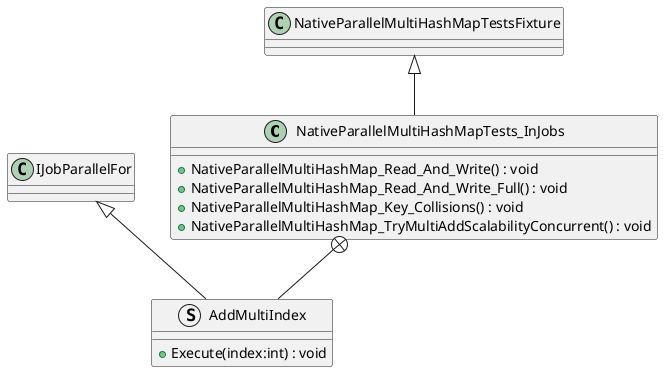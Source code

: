 @startuml
class NativeParallelMultiHashMapTests_InJobs {
    + NativeParallelMultiHashMap_Read_And_Write() : void
    + NativeParallelMultiHashMap_Read_And_Write_Full() : void
    + NativeParallelMultiHashMap_Key_Collisions() : void
    + NativeParallelMultiHashMap_TryMultiAddScalabilityConcurrent() : void
}
struct AddMultiIndex {
    + Execute(index:int) : void
}
NativeParallelMultiHashMapTestsFixture <|-- NativeParallelMultiHashMapTests_InJobs
NativeParallelMultiHashMapTests_InJobs +-- AddMultiIndex
IJobParallelFor <|-- AddMultiIndex
@enduml
